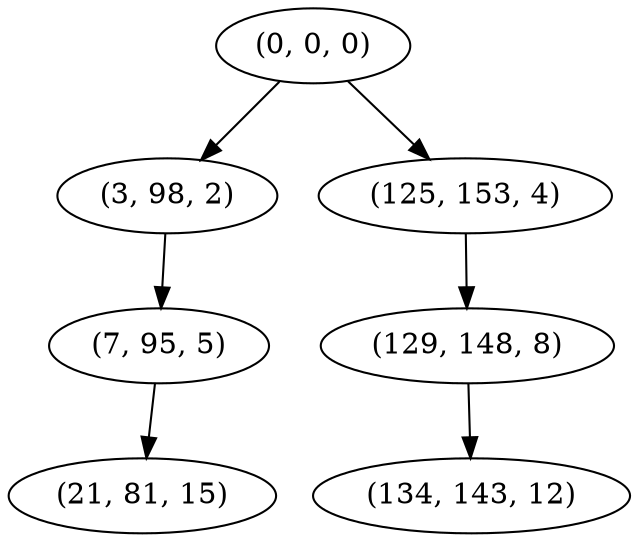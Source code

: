 digraph tree {
    "(0, 0, 0)";
    "(3, 98, 2)";
    "(7, 95, 5)";
    "(21, 81, 15)";
    "(125, 153, 4)";
    "(129, 148, 8)";
    "(134, 143, 12)";
    "(0, 0, 0)" -> "(3, 98, 2)";
    "(0, 0, 0)" -> "(125, 153, 4)";
    "(3, 98, 2)" -> "(7, 95, 5)";
    "(7, 95, 5)" -> "(21, 81, 15)";
    "(125, 153, 4)" -> "(129, 148, 8)";
    "(129, 148, 8)" -> "(134, 143, 12)";
}
